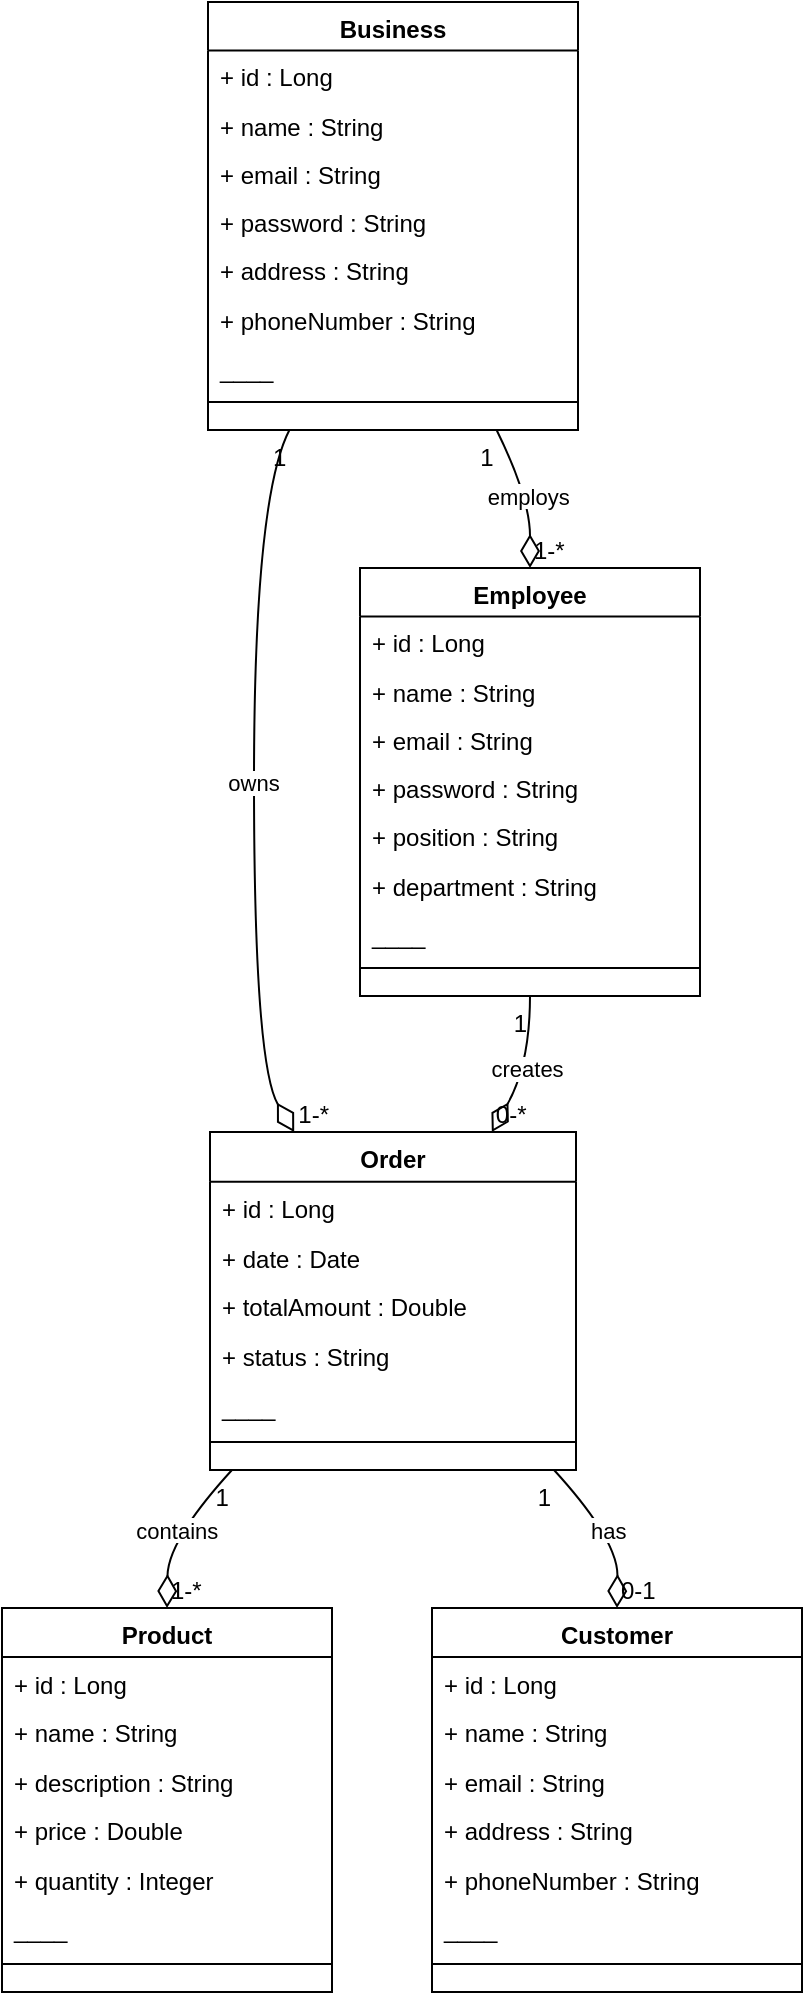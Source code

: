 <mxfile version="24.7.6">
  <diagram name="Page-1" id="Zu4N-CoyyzJHc8er5ca1">
    <mxGraphModel>
      <root>
        <mxCell id="0" />
        <mxCell id="1" parent="0" />
        <mxCell id="2" value="Business" style="swimlane;fontStyle=1;align=center;verticalAlign=top;childLayout=stackLayout;horizontal=1;startSize=24.259;horizontalStack=0;resizeParent=1;resizeParentMax=0;resizeLast=0;collapsible=0;marginBottom=0;" vertex="1" parent="1">
          <mxGeometry x="111" y="8" width="185" height="214" as="geometry" />
        </mxCell>
        <mxCell id="3" value="+ id : Long" style="text;strokeColor=none;fillColor=none;align=left;verticalAlign=top;spacingLeft=4;spacingRight=4;overflow=hidden;rotatable=0;points=[[0,0.5],[1,0.5]];portConstraint=eastwest;" vertex="1" parent="2">
          <mxGeometry y="24" width="185" height="24" as="geometry" />
        </mxCell>
        <mxCell id="4" value="+ name : String" style="text;strokeColor=none;fillColor=none;align=left;verticalAlign=top;spacingLeft=4;spacingRight=4;overflow=hidden;rotatable=0;points=[[0,0.5],[1,0.5]];portConstraint=eastwest;" vertex="1" parent="2">
          <mxGeometry y="49" width="185" height="24" as="geometry" />
        </mxCell>
        <mxCell id="5" value="+ email : String" style="text;strokeColor=none;fillColor=none;align=left;verticalAlign=top;spacingLeft=4;spacingRight=4;overflow=hidden;rotatable=0;points=[[0,0.5],[1,0.5]];portConstraint=eastwest;" vertex="1" parent="2">
          <mxGeometry y="73" width="185" height="24" as="geometry" />
        </mxCell>
        <mxCell id="6" value="+ password : String" style="text;strokeColor=none;fillColor=none;align=left;verticalAlign=top;spacingLeft=4;spacingRight=4;overflow=hidden;rotatable=0;points=[[0,0.5],[1,0.5]];portConstraint=eastwest;" vertex="1" parent="2">
          <mxGeometry y="97" width="185" height="24" as="geometry" />
        </mxCell>
        <mxCell id="7" value="+ address : String" style="text;strokeColor=none;fillColor=none;align=left;verticalAlign=top;spacingLeft=4;spacingRight=4;overflow=hidden;rotatable=0;points=[[0,0.5],[1,0.5]];portConstraint=eastwest;" vertex="1" parent="2">
          <mxGeometry y="121" width="185" height="24" as="geometry" />
        </mxCell>
        <mxCell id="8" value="+ phoneNumber : String" style="text;strokeColor=none;fillColor=none;align=left;verticalAlign=top;spacingLeft=4;spacingRight=4;overflow=hidden;rotatable=0;points=[[0,0.5],[1,0.5]];portConstraint=eastwest;" vertex="1" parent="2">
          <mxGeometry y="146" width="185" height="24" as="geometry" />
        </mxCell>
        <mxCell id="9" value="____" style="text;strokeColor=none;fillColor=none;align=left;verticalAlign=top;spacingLeft=4;spacingRight=4;overflow=hidden;rotatable=0;points=[[0,0.5],[1,0.5]];portConstraint=eastwest;" vertex="1" parent="2">
          <mxGeometry y="170" width="185" height="24" as="geometry" />
        </mxCell>
        <mxCell id="10" style="line;strokeWidth=1;fillColor=none;align=left;verticalAlign=middle;spacingTop=-1;spacingLeft=3;spacingRight=3;rotatable=0;labelPosition=right;points=[];portConstraint=eastwest;strokeColor=inherit;" vertex="1" parent="2">
          <mxGeometry y="194" width="185" height="12" as="geometry" />
        </mxCell>
        <mxCell id="11" value="Employee" style="swimlane;fontStyle=1;align=center;verticalAlign=top;childLayout=stackLayout;horizontal=1;startSize=24.259;horizontalStack=0;resizeParent=1;resizeParentMax=0;resizeLast=0;collapsible=0;marginBottom=0;" vertex="1" parent="1">
          <mxGeometry x="187" y="291" width="170" height="214" as="geometry" />
        </mxCell>
        <mxCell id="12" value="+ id : Long" style="text;strokeColor=none;fillColor=none;align=left;verticalAlign=top;spacingLeft=4;spacingRight=4;overflow=hidden;rotatable=0;points=[[0,0.5],[1,0.5]];portConstraint=eastwest;" vertex="1" parent="11">
          <mxGeometry y="24" width="170" height="24" as="geometry" />
        </mxCell>
        <mxCell id="13" value="+ name : String" style="text;strokeColor=none;fillColor=none;align=left;verticalAlign=top;spacingLeft=4;spacingRight=4;overflow=hidden;rotatable=0;points=[[0,0.5],[1,0.5]];portConstraint=eastwest;" vertex="1" parent="11">
          <mxGeometry y="49" width="170" height="24" as="geometry" />
        </mxCell>
        <mxCell id="14" value="+ email : String" style="text;strokeColor=none;fillColor=none;align=left;verticalAlign=top;spacingLeft=4;spacingRight=4;overflow=hidden;rotatable=0;points=[[0,0.5],[1,0.5]];portConstraint=eastwest;" vertex="1" parent="11">
          <mxGeometry y="73" width="170" height="24" as="geometry" />
        </mxCell>
        <mxCell id="15" value="+ password : String" style="text;strokeColor=none;fillColor=none;align=left;verticalAlign=top;spacingLeft=4;spacingRight=4;overflow=hidden;rotatable=0;points=[[0,0.5],[1,0.5]];portConstraint=eastwest;" vertex="1" parent="11">
          <mxGeometry y="97" width="170" height="24" as="geometry" />
        </mxCell>
        <mxCell id="16" value="+ position : String" style="text;strokeColor=none;fillColor=none;align=left;verticalAlign=top;spacingLeft=4;spacingRight=4;overflow=hidden;rotatable=0;points=[[0,0.5],[1,0.5]];portConstraint=eastwest;" vertex="1" parent="11">
          <mxGeometry y="121" width="170" height="24" as="geometry" />
        </mxCell>
        <mxCell id="17" value="+ department : String" style="text;strokeColor=none;fillColor=none;align=left;verticalAlign=top;spacingLeft=4;spacingRight=4;overflow=hidden;rotatable=0;points=[[0,0.5],[1,0.5]];portConstraint=eastwest;" vertex="1" parent="11">
          <mxGeometry y="146" width="170" height="24" as="geometry" />
        </mxCell>
        <mxCell id="18" value="____" style="text;strokeColor=none;fillColor=none;align=left;verticalAlign=top;spacingLeft=4;spacingRight=4;overflow=hidden;rotatable=0;points=[[0,0.5],[1,0.5]];portConstraint=eastwest;" vertex="1" parent="11">
          <mxGeometry y="170" width="170" height="24" as="geometry" />
        </mxCell>
        <mxCell id="19" style="line;strokeWidth=1;fillColor=none;align=left;verticalAlign=middle;spacingTop=-1;spacingLeft=3;spacingRight=3;rotatable=0;labelPosition=right;points=[];portConstraint=eastwest;strokeColor=inherit;" vertex="1" parent="11">
          <mxGeometry y="194" width="170" height="12" as="geometry" />
        </mxCell>
        <mxCell id="20" value="Product" style="swimlane;fontStyle=1;align=center;verticalAlign=top;childLayout=stackLayout;horizontal=1;startSize=24.507;horizontalStack=0;resizeParent=1;resizeParentMax=0;resizeLast=0;collapsible=0;marginBottom=0;" vertex="1" parent="1">
          <mxGeometry x="8" y="811" width="165" height="192" as="geometry" />
        </mxCell>
        <mxCell id="21" value="+ id : Long" style="text;strokeColor=none;fillColor=none;align=left;verticalAlign=top;spacingLeft=4;spacingRight=4;overflow=hidden;rotatable=0;points=[[0,0.5],[1,0.5]];portConstraint=eastwest;" vertex="1" parent="20">
          <mxGeometry y="25" width="165" height="25" as="geometry" />
        </mxCell>
        <mxCell id="22" value="+ name : String" style="text;strokeColor=none;fillColor=none;align=left;verticalAlign=top;spacingLeft=4;spacingRight=4;overflow=hidden;rotatable=0;points=[[0,0.5],[1,0.5]];portConstraint=eastwest;" vertex="1" parent="20">
          <mxGeometry y="49" width="165" height="25" as="geometry" />
        </mxCell>
        <mxCell id="23" value="+ description : String" style="text;strokeColor=none;fillColor=none;align=left;verticalAlign=top;spacingLeft=4;spacingRight=4;overflow=hidden;rotatable=0;points=[[0,0.5],[1,0.5]];portConstraint=eastwest;" vertex="1" parent="20">
          <mxGeometry y="74" width="165" height="25" as="geometry" />
        </mxCell>
        <mxCell id="24" value="+ price : Double" style="text;strokeColor=none;fillColor=none;align=left;verticalAlign=top;spacingLeft=4;spacingRight=4;overflow=hidden;rotatable=0;points=[[0,0.5],[1,0.5]];portConstraint=eastwest;" vertex="1" parent="20">
          <mxGeometry y="98" width="165" height="25" as="geometry" />
        </mxCell>
        <mxCell id="25" value="+ quantity : Integer" style="text;strokeColor=none;fillColor=none;align=left;verticalAlign=top;spacingLeft=4;spacingRight=4;overflow=hidden;rotatable=0;points=[[0,0.5],[1,0.5]];portConstraint=eastwest;" vertex="1" parent="20">
          <mxGeometry y="123" width="165" height="25" as="geometry" />
        </mxCell>
        <mxCell id="26" value="____" style="text;strokeColor=none;fillColor=none;align=left;verticalAlign=top;spacingLeft=4;spacingRight=4;overflow=hidden;rotatable=0;points=[[0,0.5],[1,0.5]];portConstraint=eastwest;" vertex="1" parent="20">
          <mxGeometry y="147" width="165" height="25" as="geometry" />
        </mxCell>
        <mxCell id="27" style="line;strokeWidth=1;fillColor=none;align=left;verticalAlign=middle;spacingTop=-1;spacingLeft=3;spacingRight=3;rotatable=0;labelPosition=right;points=[];portConstraint=eastwest;strokeColor=inherit;" vertex="1" parent="20">
          <mxGeometry y="172" width="165" height="12" as="geometry" />
        </mxCell>
        <mxCell id="28" value="Customer" style="swimlane;fontStyle=1;align=center;verticalAlign=top;childLayout=stackLayout;horizontal=1;startSize=24.507;horizontalStack=0;resizeParent=1;resizeParentMax=0;resizeLast=0;collapsible=0;marginBottom=0;" vertex="1" parent="1">
          <mxGeometry x="223" y="811" width="185" height="192" as="geometry" />
        </mxCell>
        <mxCell id="29" value="+ id : Long" style="text;strokeColor=none;fillColor=none;align=left;verticalAlign=top;spacingLeft=4;spacingRight=4;overflow=hidden;rotatable=0;points=[[0,0.5],[1,0.5]];portConstraint=eastwest;" vertex="1" parent="28">
          <mxGeometry y="25" width="185" height="25" as="geometry" />
        </mxCell>
        <mxCell id="30" value="+ name : String" style="text;strokeColor=none;fillColor=none;align=left;verticalAlign=top;spacingLeft=4;spacingRight=4;overflow=hidden;rotatable=0;points=[[0,0.5],[1,0.5]];portConstraint=eastwest;" vertex="1" parent="28">
          <mxGeometry y="49" width="185" height="25" as="geometry" />
        </mxCell>
        <mxCell id="31" value="+ email : String" style="text;strokeColor=none;fillColor=none;align=left;verticalAlign=top;spacingLeft=4;spacingRight=4;overflow=hidden;rotatable=0;points=[[0,0.5],[1,0.5]];portConstraint=eastwest;" vertex="1" parent="28">
          <mxGeometry y="74" width="185" height="25" as="geometry" />
        </mxCell>
        <mxCell id="32" value="+ address : String" style="text;strokeColor=none;fillColor=none;align=left;verticalAlign=top;spacingLeft=4;spacingRight=4;overflow=hidden;rotatable=0;points=[[0,0.5],[1,0.5]];portConstraint=eastwest;" vertex="1" parent="28">
          <mxGeometry y="98" width="185" height="25" as="geometry" />
        </mxCell>
        <mxCell id="33" value="+ phoneNumber : String" style="text;strokeColor=none;fillColor=none;align=left;verticalAlign=top;spacingLeft=4;spacingRight=4;overflow=hidden;rotatable=0;points=[[0,0.5],[1,0.5]];portConstraint=eastwest;" vertex="1" parent="28">
          <mxGeometry y="123" width="185" height="25" as="geometry" />
        </mxCell>
        <mxCell id="34" value="____" style="text;strokeColor=none;fillColor=none;align=left;verticalAlign=top;spacingLeft=4;spacingRight=4;overflow=hidden;rotatable=0;points=[[0,0.5],[1,0.5]];portConstraint=eastwest;" vertex="1" parent="28">
          <mxGeometry y="147" width="185" height="25" as="geometry" />
        </mxCell>
        <mxCell id="35" style="line;strokeWidth=1;fillColor=none;align=left;verticalAlign=middle;spacingTop=-1;spacingLeft=3;spacingRight=3;rotatable=0;labelPosition=right;points=[];portConstraint=eastwest;strokeColor=inherit;" vertex="1" parent="28">
          <mxGeometry y="172" width="185" height="12" as="geometry" />
        </mxCell>
        <mxCell id="36" value="Order" style="swimlane;fontStyle=1;align=center;verticalAlign=top;childLayout=stackLayout;horizontal=1;startSize=24.831;horizontalStack=0;resizeParent=1;resizeParentMax=0;resizeLast=0;collapsible=0;marginBottom=0;" vertex="1" parent="1">
          <mxGeometry x="112" y="573" width="183" height="169" as="geometry" />
        </mxCell>
        <mxCell id="37" value="+ id : Long" style="text;strokeColor=none;fillColor=none;align=left;verticalAlign=top;spacingLeft=4;spacingRight=4;overflow=hidden;rotatable=0;points=[[0,0.5],[1,0.5]];portConstraint=eastwest;" vertex="1" parent="36">
          <mxGeometry y="25" width="183" height="25" as="geometry" />
        </mxCell>
        <mxCell id="38" value="+ date : Date" style="text;strokeColor=none;fillColor=none;align=left;verticalAlign=top;spacingLeft=4;spacingRight=4;overflow=hidden;rotatable=0;points=[[0,0.5],[1,0.5]];portConstraint=eastwest;" vertex="1" parent="36">
          <mxGeometry y="50" width="183" height="25" as="geometry" />
        </mxCell>
        <mxCell id="39" value="+ totalAmount : Double" style="text;strokeColor=none;fillColor=none;align=left;verticalAlign=top;spacingLeft=4;spacingRight=4;overflow=hidden;rotatable=0;points=[[0,0.5],[1,0.5]];portConstraint=eastwest;" vertex="1" parent="36">
          <mxGeometry y="74" width="183" height="25" as="geometry" />
        </mxCell>
        <mxCell id="40" value="+ status : String" style="text;strokeColor=none;fillColor=none;align=left;verticalAlign=top;spacingLeft=4;spacingRight=4;overflow=hidden;rotatable=0;points=[[0,0.5],[1,0.5]];portConstraint=eastwest;" vertex="1" parent="36">
          <mxGeometry y="99" width="183" height="25" as="geometry" />
        </mxCell>
        <mxCell id="41" value="____" style="text;strokeColor=none;fillColor=none;align=left;verticalAlign=top;spacingLeft=4;spacingRight=4;overflow=hidden;rotatable=0;points=[[0,0.5],[1,0.5]];portConstraint=eastwest;" vertex="1" parent="36">
          <mxGeometry y="124" width="183" height="25" as="geometry" />
        </mxCell>
        <mxCell id="42" style="line;strokeWidth=1;fillColor=none;align=left;verticalAlign=middle;spacingTop=-1;spacingLeft=3;spacingRight=3;rotatable=0;labelPosition=right;points=[];portConstraint=eastwest;strokeColor=inherit;" vertex="1" parent="36">
          <mxGeometry y="149" width="183" height="12" as="geometry" />
        </mxCell>
        <mxCell id="43" value="owns" style="curved=1;startArrow=none;endArrow=diamondThin;endSize=14;endFill=0;exitX=0.22;exitY=1;entryX=0.23;entryY=0;" edge="1" parent="1" source="2" target="36">
          <mxGeometry relative="1" as="geometry">
            <Array as="points">
              <mxPoint x="134" y="256" />
              <mxPoint x="134" y="539" />
            </Array>
          </mxGeometry>
        </mxCell>
        <mxCell id="44" value="1" style="edgeLabel;resizable=0;labelBackgroundColor=none;fontSize=12;align=right;verticalAlign=top;" vertex="1" parent="43">
          <mxGeometry x="-1" relative="1" as="geometry" />
        </mxCell>
        <mxCell id="45" value="1-*" style="edgeLabel;resizable=0;labelBackgroundColor=none;fontSize=12;align=left;verticalAlign=bottom;" vertex="1" parent="43">
          <mxGeometry x="1" relative="1" as="geometry" />
        </mxCell>
        <mxCell id="46" value="employs" style="curved=1;startArrow=none;endArrow=diamondThin;endSize=14;endFill=0;exitX=0.78;exitY=1;entryX=0.5;entryY=0;" edge="1" parent="1" source="2" target="11">
          <mxGeometry relative="1" as="geometry">
            <Array as="points">
              <mxPoint x="272" y="256" />
            </Array>
          </mxGeometry>
        </mxCell>
        <mxCell id="47" value="1" style="edgeLabel;resizable=0;labelBackgroundColor=none;fontSize=12;align=right;verticalAlign=top;" vertex="1" parent="46">
          <mxGeometry x="-1" relative="1" as="geometry" />
        </mxCell>
        <mxCell id="48" value="1-*" style="edgeLabel;resizable=0;labelBackgroundColor=none;fontSize=12;align=left;verticalAlign=bottom;" vertex="1" parent="46">
          <mxGeometry x="1" relative="1" as="geometry" />
        </mxCell>
        <mxCell id="49" value="contains" style="curved=1;startArrow=none;endArrow=diamondThin;endSize=14;endFill=0;exitX=0.06;exitY=1;entryX=0.5;entryY=0;" edge="1" parent="1" source="36" target="20">
          <mxGeometry relative="1" as="geometry">
            <Array as="points">
              <mxPoint x="91" y="777" />
            </Array>
          </mxGeometry>
        </mxCell>
        <mxCell id="50" value="1" style="edgeLabel;resizable=0;labelBackgroundColor=none;fontSize=12;align=right;verticalAlign=top;" vertex="1" parent="49">
          <mxGeometry x="-1" relative="1" as="geometry" />
        </mxCell>
        <mxCell id="51" value="1-*" style="edgeLabel;resizable=0;labelBackgroundColor=none;fontSize=12;align=left;verticalAlign=bottom;" vertex="1" parent="49">
          <mxGeometry x="1" relative="1" as="geometry" />
        </mxCell>
        <mxCell id="52" value="has" style="curved=1;startArrow=none;endArrow=diamondThin;endSize=14;endFill=0;exitX=0.94;exitY=1;entryX=0.5;entryY=0;" edge="1" parent="1" source="36" target="28">
          <mxGeometry relative="1" as="geometry">
            <Array as="points">
              <mxPoint x="316" y="777" />
            </Array>
          </mxGeometry>
        </mxCell>
        <mxCell id="53" value="1" style="edgeLabel;resizable=0;labelBackgroundColor=none;fontSize=12;align=right;verticalAlign=top;" vertex="1" parent="52">
          <mxGeometry x="-1" relative="1" as="geometry" />
        </mxCell>
        <mxCell id="54" value="0-1" style="edgeLabel;resizable=0;labelBackgroundColor=none;fontSize=12;align=left;verticalAlign=bottom;" vertex="1" parent="52">
          <mxGeometry x="1" relative="1" as="geometry" />
        </mxCell>
        <mxCell id="55" value="creates" style="curved=1;startArrow=none;endArrow=diamondThin;endSize=14;endFill=0;exitX=0.5;exitY=1;entryX=0.77;entryY=0;" edge="1" parent="1" source="11" target="36">
          <mxGeometry relative="1" as="geometry">
            <Array as="points">
              <mxPoint x="272" y="539" />
            </Array>
          </mxGeometry>
        </mxCell>
        <mxCell id="56" value="1" style="edgeLabel;resizable=0;labelBackgroundColor=none;fontSize=12;align=right;verticalAlign=top;" vertex="1" parent="55">
          <mxGeometry x="-1" relative="1" as="geometry" />
        </mxCell>
        <mxCell id="57" value="0-*" style="edgeLabel;resizable=0;labelBackgroundColor=none;fontSize=12;align=left;verticalAlign=bottom;" vertex="1" parent="55">
          <mxGeometry x="1" relative="1" as="geometry" />
        </mxCell>
      </root>
    </mxGraphModel>
  </diagram>
</mxfile>

